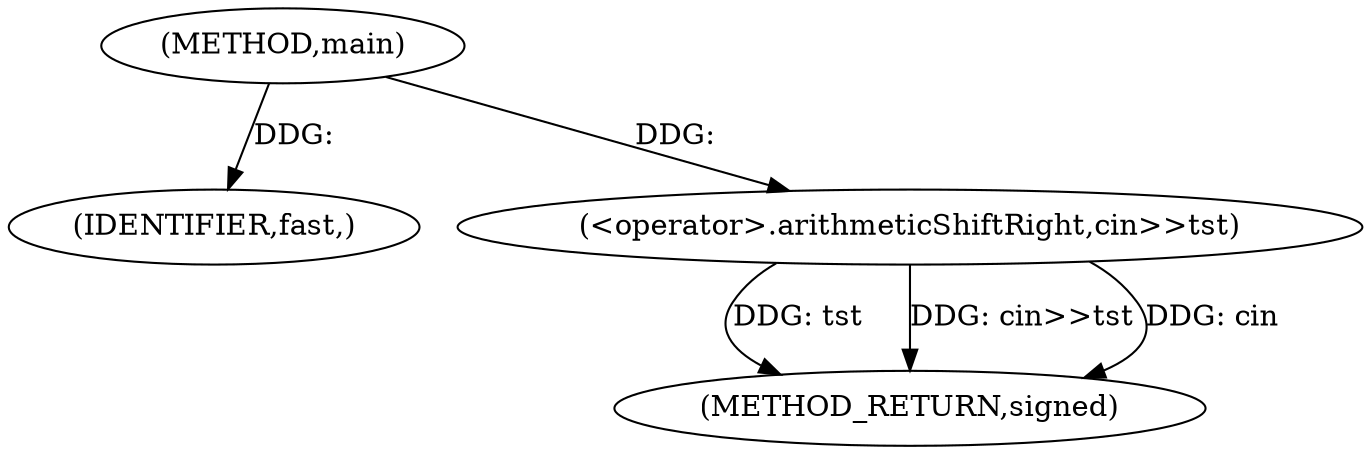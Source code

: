 digraph "main" {  
"1000440" [label = "(METHOD,main)" ]
"1000447" [label = "(METHOD_RETURN,signed)" ]
"1000442" [label = "(IDENTIFIER,fast,)" ]
"1000444" [label = "(<operator>.arithmeticShiftRight,cin>>tst)" ]
  "1000444" -> "1000447"  [ label = "DDG: tst"] 
  "1000444" -> "1000447"  [ label = "DDG: cin>>tst"] 
  "1000444" -> "1000447"  [ label = "DDG: cin"] 
  "1000440" -> "1000442"  [ label = "DDG: "] 
  "1000440" -> "1000444"  [ label = "DDG: "] 
}
